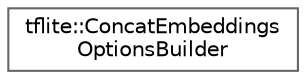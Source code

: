 digraph "Graphical Class Hierarchy"
{
 // LATEX_PDF_SIZE
  bgcolor="transparent";
  edge [fontname=Helvetica,fontsize=10,labelfontname=Helvetica,labelfontsize=10];
  node [fontname=Helvetica,fontsize=10,shape=box,height=0.2,width=0.4];
  rankdir="LR";
  Node0 [id="Node000000",label="tflite::ConcatEmbeddings\lOptionsBuilder",height=0.2,width=0.4,color="grey40", fillcolor="white", style="filled",URL="$structtflite_1_1_concat_embeddings_options_builder.html",tooltip=" "];
}
